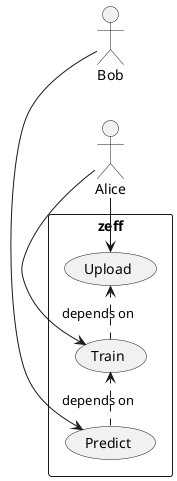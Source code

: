 
@startuml

left to right direction

actor Alice
actor Bob

rectangle zeff {
	(Train) .> (Upload) : depends on
	(Predict) .> (Train) : depends on
	Alice -> (Upload)
	Alice -> (Train)
	Bob -> (Predict)
}


@enduml

